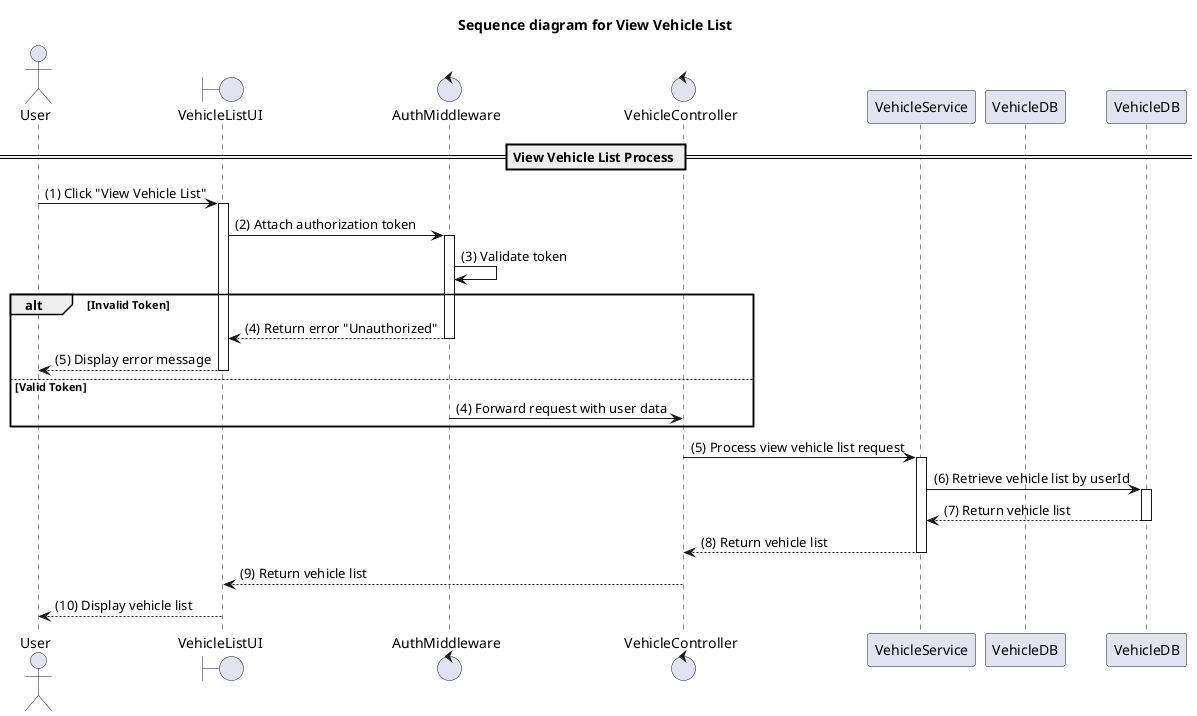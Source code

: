 @startuml

title Sequence diagram for View Vehicle List

actor User
boundary VehicleListUI
control AuthMiddleware
control VehicleController
participant VehicleService
participant Database as "VehicleDB"

== View Vehicle List Process ==
User -> VehicleListUI: (1) Click "View Vehicle List"
activate VehicleListUI
VehicleListUI -> AuthMiddleware: (2) Attach authorization token
activate AuthMiddleware
AuthMiddleware -> AuthMiddleware: (3) Validate token
alt Invalid Token
    AuthMiddleware --> VehicleListUI: (4) Return error "Unauthorized"
    deactivate AuthMiddleware
    VehicleListUI --> User: (5) Display error message
    deactivate VehicleListUI
else Valid Token
    AuthMiddleware -> VehicleController: (4) Forward request with user data
    deactivate AuthMiddleware
end

VehicleController -> VehicleService: (5) Process view vehicle list request
activate VehicleService
VehicleService -> VehicleDB: (6) Retrieve vehicle list by userId
activate VehicleDB
VehicleDB --> VehicleService: (7) Return vehicle list
deactivate VehicleDB
VehicleService --> VehicleController: (8) Return vehicle list
deactivate VehicleService
VehicleController --> VehicleListUI: (9) Return vehicle list
deactivate VehicleController
VehicleListUI --> User: (10) Display vehicle list
deactivate VehicleListUI

@enduml